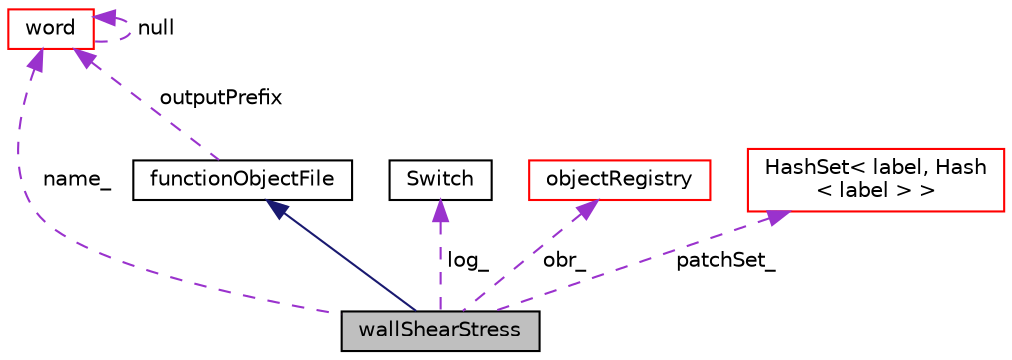 digraph "wallShearStress"
{
  bgcolor="transparent";
  edge [fontname="Helvetica",fontsize="10",labelfontname="Helvetica",labelfontsize="10"];
  node [fontname="Helvetica",fontsize="10",shape=record];
  Node1 [label="wallShearStress",height=0.2,width=0.4,color="black", fillcolor="grey75", style="filled", fontcolor="black"];
  Node2 -> Node1 [dir="back",color="midnightblue",fontsize="10",style="solid",fontname="Helvetica"];
  Node2 [label="functionObjectFile",height=0.2,width=0.4,color="black",URL="$a00870.html",tooltip="Base class for output file data handling. "];
  Node3 -> Node2 [dir="back",color="darkorchid3",fontsize="10",style="dashed",label=" outputPrefix" ,fontname="Helvetica"];
  Node3 [label="word",height=0.2,width=0.4,color="red",URL="$a02887.html",tooltip="A class for handling words, derived from string. "];
  Node3 -> Node3 [dir="back",color="darkorchid3",fontsize="10",style="dashed",label=" null" ,fontname="Helvetica"];
  Node4 -> Node1 [dir="back",color="darkorchid3",fontsize="10",style="dashed",label=" log_" ,fontname="Helvetica"];
  Node4 [label="Switch",height=0.2,width=0.4,color="black",URL="$a02527.html",tooltip="A simple wrapper around bool so that it can be read as a word: true/false, on/off, yes/no, y/n, t/f, or none. "];
  Node5 -> Node1 [dir="back",color="darkorchid3",fontsize="10",style="dashed",label=" obr_" ,fontname="Helvetica"];
  Node5 [label="objectRegistry",height=0.2,width=0.4,color="red",URL="$a01695.html",tooltip="Registry of regIOobjects. "];
  Node3 -> Node1 [dir="back",color="darkorchid3",fontsize="10",style="dashed",label=" name_" ,fontname="Helvetica"];
  Node6 -> Node1 [dir="back",color="darkorchid3",fontsize="10",style="dashed",label=" patchSet_" ,fontname="Helvetica"];
  Node6 [label="HashSet\< label, Hash\l\< label \> \>",height=0.2,width=0.4,color="red",URL="$a00984.html"];
}
